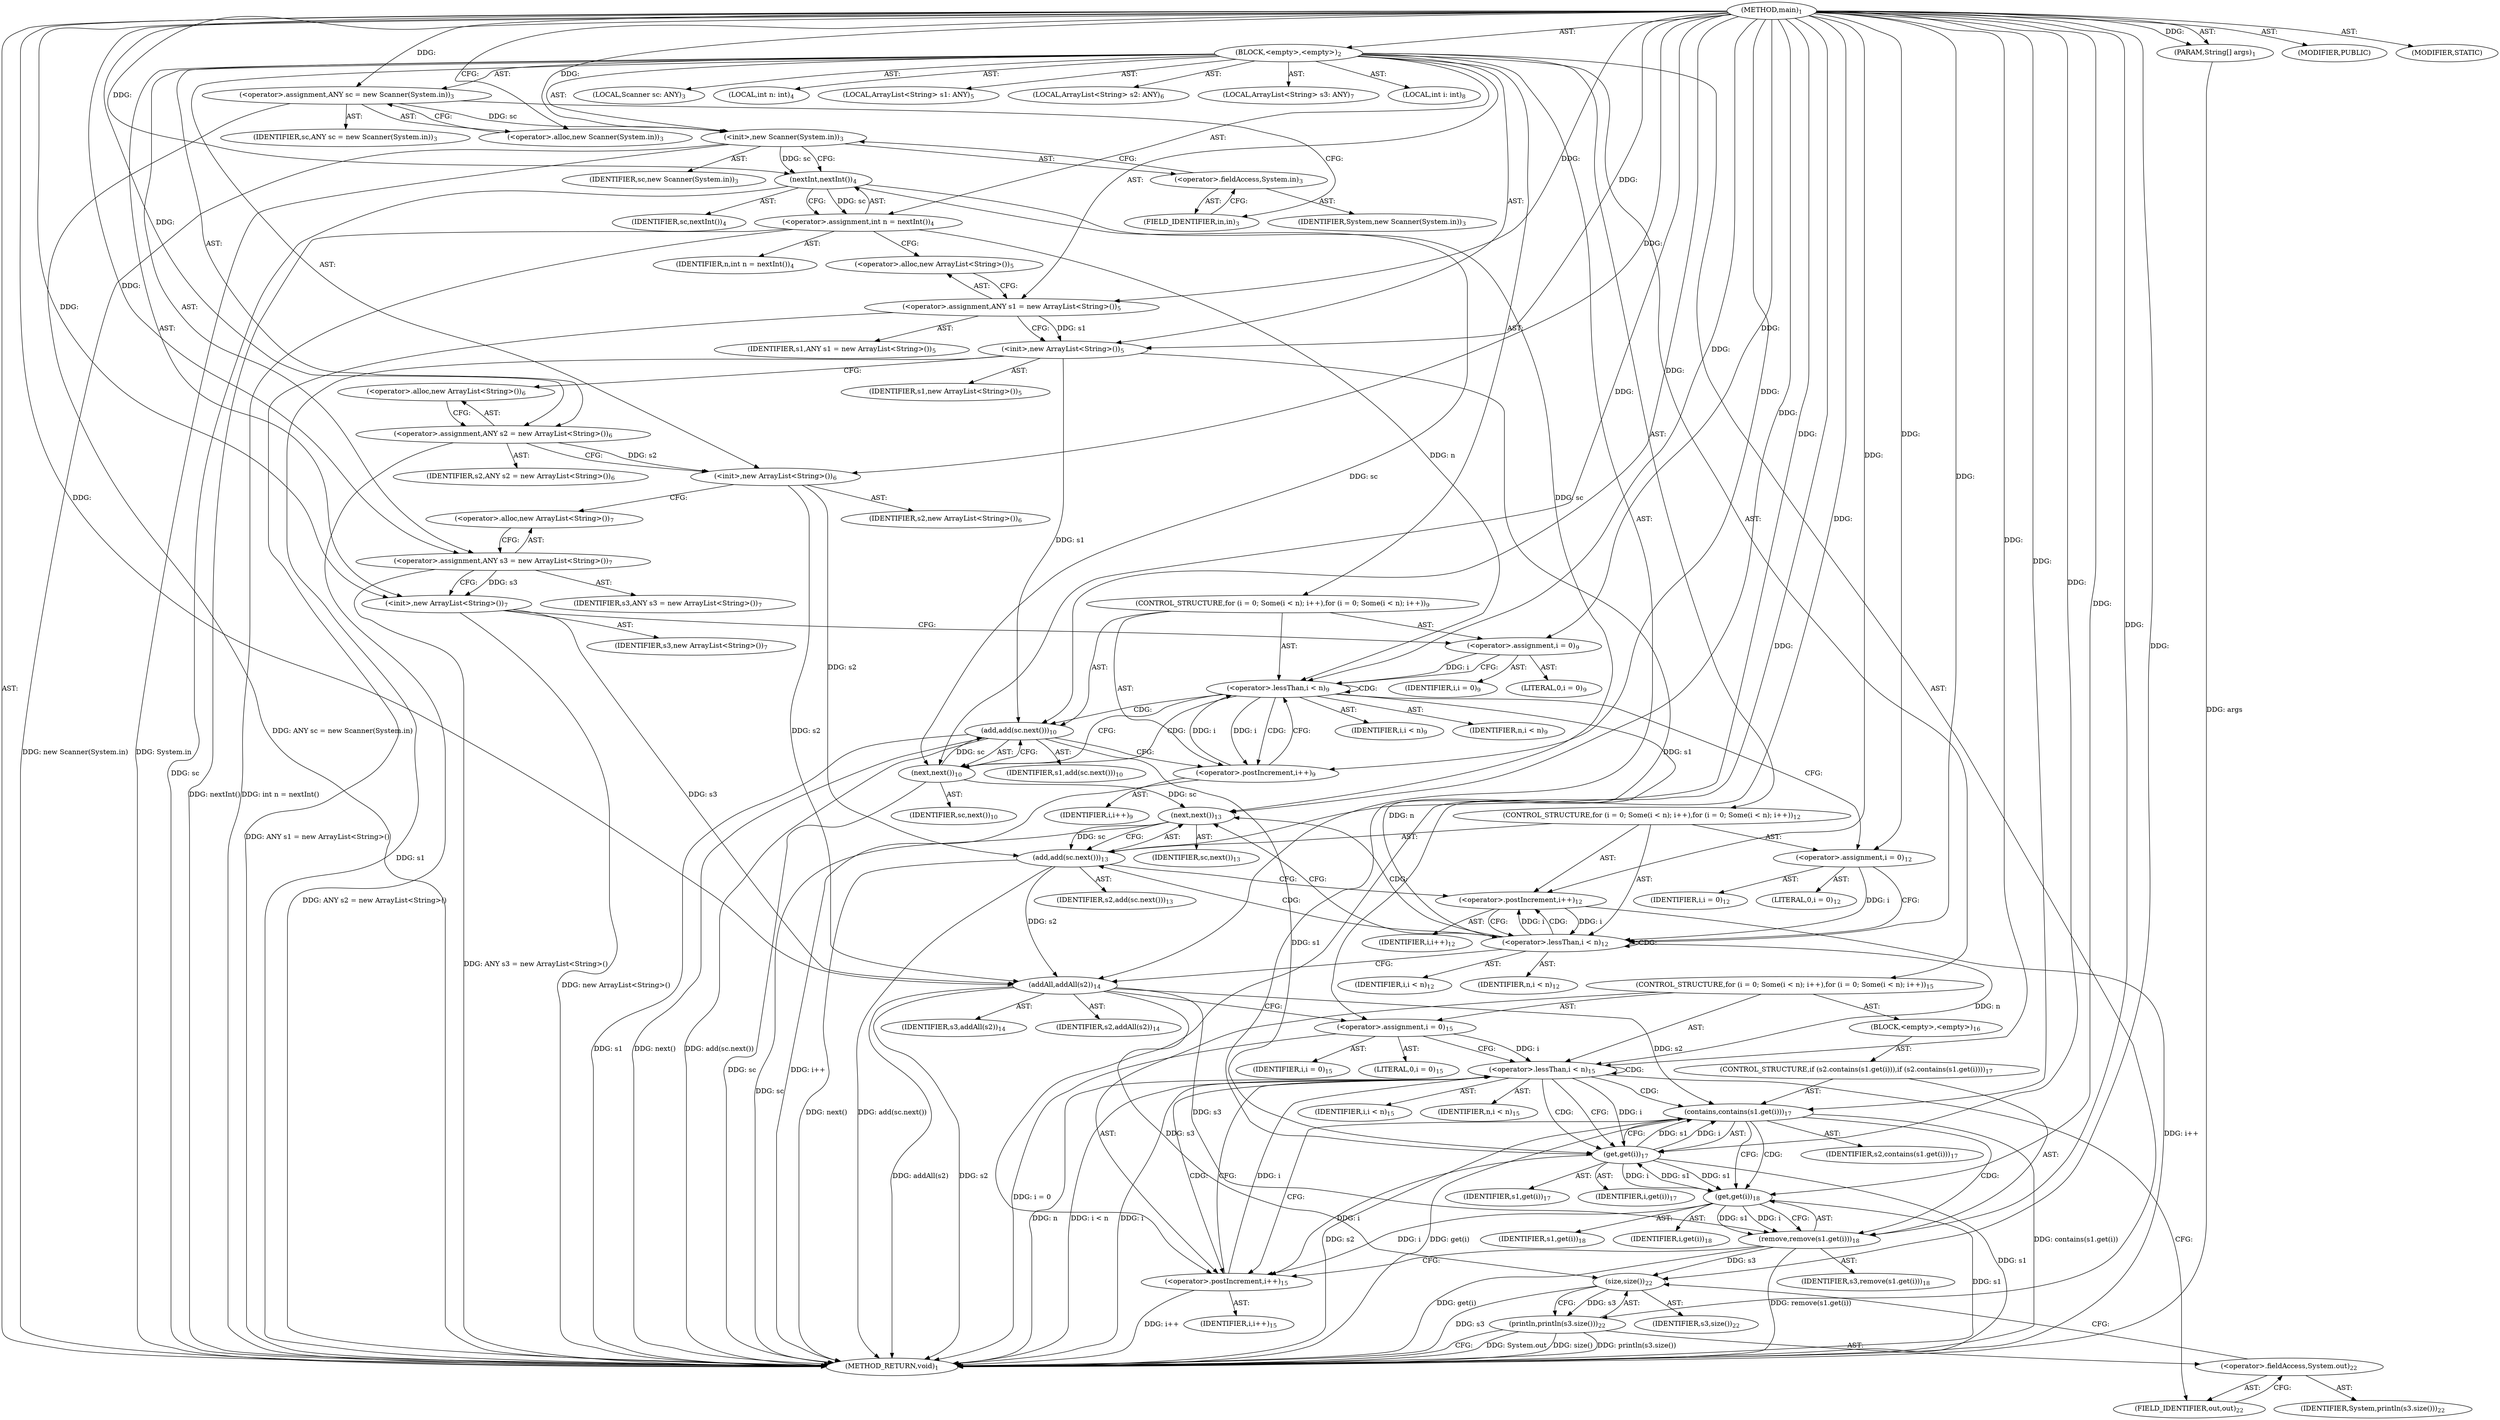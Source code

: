 digraph "main" {  
"25" [label = <(METHOD,main)<SUB>1</SUB>> ]
"26" [label = <(PARAM,String[] args)<SUB>1</SUB>> ]
"27" [label = <(BLOCK,&lt;empty&gt;,&lt;empty&gt;)<SUB>2</SUB>> ]
"4" [label = <(LOCAL,Scanner sc: ANY)<SUB>3</SUB>> ]
"28" [label = <(&lt;operator&gt;.assignment,ANY sc = new Scanner(System.in))<SUB>3</SUB>> ]
"29" [label = <(IDENTIFIER,sc,ANY sc = new Scanner(System.in))<SUB>3</SUB>> ]
"30" [label = <(&lt;operator&gt;.alloc,new Scanner(System.in))<SUB>3</SUB>> ]
"31" [label = <(&lt;init&gt;,new Scanner(System.in))<SUB>3</SUB>> ]
"3" [label = <(IDENTIFIER,sc,new Scanner(System.in))<SUB>3</SUB>> ]
"32" [label = <(&lt;operator&gt;.fieldAccess,System.in)<SUB>3</SUB>> ]
"33" [label = <(IDENTIFIER,System,new Scanner(System.in))<SUB>3</SUB>> ]
"34" [label = <(FIELD_IDENTIFIER,in,in)<SUB>3</SUB>> ]
"35" [label = <(LOCAL,int n: int)<SUB>4</SUB>> ]
"36" [label = <(&lt;operator&gt;.assignment,int n = nextInt())<SUB>4</SUB>> ]
"37" [label = <(IDENTIFIER,n,int n = nextInt())<SUB>4</SUB>> ]
"38" [label = <(nextInt,nextInt())<SUB>4</SUB>> ]
"39" [label = <(IDENTIFIER,sc,nextInt())<SUB>4</SUB>> ]
"6" [label = <(LOCAL,ArrayList&lt;String&gt; s1: ANY)<SUB>5</SUB>> ]
"40" [label = <(&lt;operator&gt;.assignment,ANY s1 = new ArrayList&lt;String&gt;())<SUB>5</SUB>> ]
"41" [label = <(IDENTIFIER,s1,ANY s1 = new ArrayList&lt;String&gt;())<SUB>5</SUB>> ]
"42" [label = <(&lt;operator&gt;.alloc,new ArrayList&lt;String&gt;())<SUB>5</SUB>> ]
"43" [label = <(&lt;init&gt;,new ArrayList&lt;String&gt;())<SUB>5</SUB>> ]
"5" [label = <(IDENTIFIER,s1,new ArrayList&lt;String&gt;())<SUB>5</SUB>> ]
"8" [label = <(LOCAL,ArrayList&lt;String&gt; s2: ANY)<SUB>6</SUB>> ]
"44" [label = <(&lt;operator&gt;.assignment,ANY s2 = new ArrayList&lt;String&gt;())<SUB>6</SUB>> ]
"45" [label = <(IDENTIFIER,s2,ANY s2 = new ArrayList&lt;String&gt;())<SUB>6</SUB>> ]
"46" [label = <(&lt;operator&gt;.alloc,new ArrayList&lt;String&gt;())<SUB>6</SUB>> ]
"47" [label = <(&lt;init&gt;,new ArrayList&lt;String&gt;())<SUB>6</SUB>> ]
"7" [label = <(IDENTIFIER,s2,new ArrayList&lt;String&gt;())<SUB>6</SUB>> ]
"10" [label = <(LOCAL,ArrayList&lt;String&gt; s3: ANY)<SUB>7</SUB>> ]
"48" [label = <(&lt;operator&gt;.assignment,ANY s3 = new ArrayList&lt;String&gt;())<SUB>7</SUB>> ]
"49" [label = <(IDENTIFIER,s3,ANY s3 = new ArrayList&lt;String&gt;())<SUB>7</SUB>> ]
"50" [label = <(&lt;operator&gt;.alloc,new ArrayList&lt;String&gt;())<SUB>7</SUB>> ]
"51" [label = <(&lt;init&gt;,new ArrayList&lt;String&gt;())<SUB>7</SUB>> ]
"9" [label = <(IDENTIFIER,s3,new ArrayList&lt;String&gt;())<SUB>7</SUB>> ]
"52" [label = <(LOCAL,int i: int)<SUB>8</SUB>> ]
"53" [label = <(CONTROL_STRUCTURE,for (i = 0; Some(i &lt; n); i++),for (i = 0; Some(i &lt; n); i++))<SUB>9</SUB>> ]
"54" [label = <(&lt;operator&gt;.assignment,i = 0)<SUB>9</SUB>> ]
"55" [label = <(IDENTIFIER,i,i = 0)<SUB>9</SUB>> ]
"56" [label = <(LITERAL,0,i = 0)<SUB>9</SUB>> ]
"57" [label = <(&lt;operator&gt;.lessThan,i &lt; n)<SUB>9</SUB>> ]
"58" [label = <(IDENTIFIER,i,i &lt; n)<SUB>9</SUB>> ]
"59" [label = <(IDENTIFIER,n,i &lt; n)<SUB>9</SUB>> ]
"60" [label = <(&lt;operator&gt;.postIncrement,i++)<SUB>9</SUB>> ]
"61" [label = <(IDENTIFIER,i,i++)<SUB>9</SUB>> ]
"62" [label = <(add,add(sc.next()))<SUB>10</SUB>> ]
"63" [label = <(IDENTIFIER,s1,add(sc.next()))<SUB>10</SUB>> ]
"64" [label = <(next,next())<SUB>10</SUB>> ]
"65" [label = <(IDENTIFIER,sc,next())<SUB>10</SUB>> ]
"66" [label = <(CONTROL_STRUCTURE,for (i = 0; Some(i &lt; n); i++),for (i = 0; Some(i &lt; n); i++))<SUB>12</SUB>> ]
"67" [label = <(&lt;operator&gt;.assignment,i = 0)<SUB>12</SUB>> ]
"68" [label = <(IDENTIFIER,i,i = 0)<SUB>12</SUB>> ]
"69" [label = <(LITERAL,0,i = 0)<SUB>12</SUB>> ]
"70" [label = <(&lt;operator&gt;.lessThan,i &lt; n)<SUB>12</SUB>> ]
"71" [label = <(IDENTIFIER,i,i &lt; n)<SUB>12</SUB>> ]
"72" [label = <(IDENTIFIER,n,i &lt; n)<SUB>12</SUB>> ]
"73" [label = <(&lt;operator&gt;.postIncrement,i++)<SUB>12</SUB>> ]
"74" [label = <(IDENTIFIER,i,i++)<SUB>12</SUB>> ]
"75" [label = <(add,add(sc.next()))<SUB>13</SUB>> ]
"76" [label = <(IDENTIFIER,s2,add(sc.next()))<SUB>13</SUB>> ]
"77" [label = <(next,next())<SUB>13</SUB>> ]
"78" [label = <(IDENTIFIER,sc,next())<SUB>13</SUB>> ]
"79" [label = <(addAll,addAll(s2))<SUB>14</SUB>> ]
"80" [label = <(IDENTIFIER,s3,addAll(s2))<SUB>14</SUB>> ]
"81" [label = <(IDENTIFIER,s2,addAll(s2))<SUB>14</SUB>> ]
"82" [label = <(CONTROL_STRUCTURE,for (i = 0; Some(i &lt; n); i++),for (i = 0; Some(i &lt; n); i++))<SUB>15</SUB>> ]
"83" [label = <(&lt;operator&gt;.assignment,i = 0)<SUB>15</SUB>> ]
"84" [label = <(IDENTIFIER,i,i = 0)<SUB>15</SUB>> ]
"85" [label = <(LITERAL,0,i = 0)<SUB>15</SUB>> ]
"86" [label = <(&lt;operator&gt;.lessThan,i &lt; n)<SUB>15</SUB>> ]
"87" [label = <(IDENTIFIER,i,i &lt; n)<SUB>15</SUB>> ]
"88" [label = <(IDENTIFIER,n,i &lt; n)<SUB>15</SUB>> ]
"89" [label = <(&lt;operator&gt;.postIncrement,i++)<SUB>15</SUB>> ]
"90" [label = <(IDENTIFIER,i,i++)<SUB>15</SUB>> ]
"91" [label = <(BLOCK,&lt;empty&gt;,&lt;empty&gt;)<SUB>16</SUB>> ]
"92" [label = <(CONTROL_STRUCTURE,if (s2.contains(s1.get(i))),if (s2.contains(s1.get(i))))<SUB>17</SUB>> ]
"93" [label = <(contains,contains(s1.get(i)))<SUB>17</SUB>> ]
"94" [label = <(IDENTIFIER,s2,contains(s1.get(i)))<SUB>17</SUB>> ]
"95" [label = <(get,get(i))<SUB>17</SUB>> ]
"96" [label = <(IDENTIFIER,s1,get(i))<SUB>17</SUB>> ]
"97" [label = <(IDENTIFIER,i,get(i))<SUB>17</SUB>> ]
"98" [label = <(remove,remove(s1.get(i)))<SUB>18</SUB>> ]
"99" [label = <(IDENTIFIER,s3,remove(s1.get(i)))<SUB>18</SUB>> ]
"100" [label = <(get,get(i))<SUB>18</SUB>> ]
"101" [label = <(IDENTIFIER,s1,get(i))<SUB>18</SUB>> ]
"102" [label = <(IDENTIFIER,i,get(i))<SUB>18</SUB>> ]
"103" [label = <(println,println(s3.size()))<SUB>22</SUB>> ]
"104" [label = <(&lt;operator&gt;.fieldAccess,System.out)<SUB>22</SUB>> ]
"105" [label = <(IDENTIFIER,System,println(s3.size()))<SUB>22</SUB>> ]
"106" [label = <(FIELD_IDENTIFIER,out,out)<SUB>22</SUB>> ]
"107" [label = <(size,size())<SUB>22</SUB>> ]
"108" [label = <(IDENTIFIER,s3,size())<SUB>22</SUB>> ]
"109" [label = <(MODIFIER,PUBLIC)> ]
"110" [label = <(MODIFIER,STATIC)> ]
"111" [label = <(METHOD_RETURN,void)<SUB>1</SUB>> ]
  "25" -> "26"  [ label = "AST: "] 
  "25" -> "27"  [ label = "AST: "] 
  "25" -> "109"  [ label = "AST: "] 
  "25" -> "110"  [ label = "AST: "] 
  "25" -> "111"  [ label = "AST: "] 
  "27" -> "4"  [ label = "AST: "] 
  "27" -> "28"  [ label = "AST: "] 
  "27" -> "31"  [ label = "AST: "] 
  "27" -> "35"  [ label = "AST: "] 
  "27" -> "36"  [ label = "AST: "] 
  "27" -> "6"  [ label = "AST: "] 
  "27" -> "40"  [ label = "AST: "] 
  "27" -> "43"  [ label = "AST: "] 
  "27" -> "8"  [ label = "AST: "] 
  "27" -> "44"  [ label = "AST: "] 
  "27" -> "47"  [ label = "AST: "] 
  "27" -> "10"  [ label = "AST: "] 
  "27" -> "48"  [ label = "AST: "] 
  "27" -> "51"  [ label = "AST: "] 
  "27" -> "52"  [ label = "AST: "] 
  "27" -> "53"  [ label = "AST: "] 
  "27" -> "66"  [ label = "AST: "] 
  "27" -> "79"  [ label = "AST: "] 
  "27" -> "82"  [ label = "AST: "] 
  "27" -> "103"  [ label = "AST: "] 
  "28" -> "29"  [ label = "AST: "] 
  "28" -> "30"  [ label = "AST: "] 
  "31" -> "3"  [ label = "AST: "] 
  "31" -> "32"  [ label = "AST: "] 
  "32" -> "33"  [ label = "AST: "] 
  "32" -> "34"  [ label = "AST: "] 
  "36" -> "37"  [ label = "AST: "] 
  "36" -> "38"  [ label = "AST: "] 
  "38" -> "39"  [ label = "AST: "] 
  "40" -> "41"  [ label = "AST: "] 
  "40" -> "42"  [ label = "AST: "] 
  "43" -> "5"  [ label = "AST: "] 
  "44" -> "45"  [ label = "AST: "] 
  "44" -> "46"  [ label = "AST: "] 
  "47" -> "7"  [ label = "AST: "] 
  "48" -> "49"  [ label = "AST: "] 
  "48" -> "50"  [ label = "AST: "] 
  "51" -> "9"  [ label = "AST: "] 
  "53" -> "54"  [ label = "AST: "] 
  "53" -> "57"  [ label = "AST: "] 
  "53" -> "60"  [ label = "AST: "] 
  "53" -> "62"  [ label = "AST: "] 
  "54" -> "55"  [ label = "AST: "] 
  "54" -> "56"  [ label = "AST: "] 
  "57" -> "58"  [ label = "AST: "] 
  "57" -> "59"  [ label = "AST: "] 
  "60" -> "61"  [ label = "AST: "] 
  "62" -> "63"  [ label = "AST: "] 
  "62" -> "64"  [ label = "AST: "] 
  "64" -> "65"  [ label = "AST: "] 
  "66" -> "67"  [ label = "AST: "] 
  "66" -> "70"  [ label = "AST: "] 
  "66" -> "73"  [ label = "AST: "] 
  "66" -> "75"  [ label = "AST: "] 
  "67" -> "68"  [ label = "AST: "] 
  "67" -> "69"  [ label = "AST: "] 
  "70" -> "71"  [ label = "AST: "] 
  "70" -> "72"  [ label = "AST: "] 
  "73" -> "74"  [ label = "AST: "] 
  "75" -> "76"  [ label = "AST: "] 
  "75" -> "77"  [ label = "AST: "] 
  "77" -> "78"  [ label = "AST: "] 
  "79" -> "80"  [ label = "AST: "] 
  "79" -> "81"  [ label = "AST: "] 
  "82" -> "83"  [ label = "AST: "] 
  "82" -> "86"  [ label = "AST: "] 
  "82" -> "89"  [ label = "AST: "] 
  "82" -> "91"  [ label = "AST: "] 
  "83" -> "84"  [ label = "AST: "] 
  "83" -> "85"  [ label = "AST: "] 
  "86" -> "87"  [ label = "AST: "] 
  "86" -> "88"  [ label = "AST: "] 
  "89" -> "90"  [ label = "AST: "] 
  "91" -> "92"  [ label = "AST: "] 
  "92" -> "93"  [ label = "AST: "] 
  "92" -> "98"  [ label = "AST: "] 
  "93" -> "94"  [ label = "AST: "] 
  "93" -> "95"  [ label = "AST: "] 
  "95" -> "96"  [ label = "AST: "] 
  "95" -> "97"  [ label = "AST: "] 
  "98" -> "99"  [ label = "AST: "] 
  "98" -> "100"  [ label = "AST: "] 
  "100" -> "101"  [ label = "AST: "] 
  "100" -> "102"  [ label = "AST: "] 
  "103" -> "104"  [ label = "AST: "] 
  "103" -> "107"  [ label = "AST: "] 
  "104" -> "105"  [ label = "AST: "] 
  "104" -> "106"  [ label = "AST: "] 
  "107" -> "108"  [ label = "AST: "] 
  "28" -> "34"  [ label = "CFG: "] 
  "31" -> "38"  [ label = "CFG: "] 
  "36" -> "42"  [ label = "CFG: "] 
  "40" -> "43"  [ label = "CFG: "] 
  "43" -> "46"  [ label = "CFG: "] 
  "44" -> "47"  [ label = "CFG: "] 
  "47" -> "50"  [ label = "CFG: "] 
  "48" -> "51"  [ label = "CFG: "] 
  "51" -> "54"  [ label = "CFG: "] 
  "79" -> "83"  [ label = "CFG: "] 
  "103" -> "111"  [ label = "CFG: "] 
  "30" -> "28"  [ label = "CFG: "] 
  "32" -> "31"  [ label = "CFG: "] 
  "38" -> "36"  [ label = "CFG: "] 
  "42" -> "40"  [ label = "CFG: "] 
  "46" -> "44"  [ label = "CFG: "] 
  "50" -> "48"  [ label = "CFG: "] 
  "54" -> "57"  [ label = "CFG: "] 
  "57" -> "64"  [ label = "CFG: "] 
  "57" -> "67"  [ label = "CFG: "] 
  "60" -> "57"  [ label = "CFG: "] 
  "62" -> "60"  [ label = "CFG: "] 
  "67" -> "70"  [ label = "CFG: "] 
  "70" -> "77"  [ label = "CFG: "] 
  "70" -> "79"  [ label = "CFG: "] 
  "73" -> "70"  [ label = "CFG: "] 
  "75" -> "73"  [ label = "CFG: "] 
  "83" -> "86"  [ label = "CFG: "] 
  "86" -> "95"  [ label = "CFG: "] 
  "86" -> "106"  [ label = "CFG: "] 
  "89" -> "86"  [ label = "CFG: "] 
  "104" -> "107"  [ label = "CFG: "] 
  "107" -> "103"  [ label = "CFG: "] 
  "34" -> "32"  [ label = "CFG: "] 
  "64" -> "62"  [ label = "CFG: "] 
  "77" -> "75"  [ label = "CFG: "] 
  "106" -> "104"  [ label = "CFG: "] 
  "93" -> "100"  [ label = "CFG: "] 
  "93" -> "89"  [ label = "CFG: "] 
  "98" -> "89"  [ label = "CFG: "] 
  "95" -> "93"  [ label = "CFG: "] 
  "100" -> "98"  [ label = "CFG: "] 
  "25" -> "30"  [ label = "CFG: "] 
  "26" -> "111"  [ label = "DDG: args"] 
  "28" -> "111"  [ label = "DDG: ANY sc = new Scanner(System.in)"] 
  "31" -> "111"  [ label = "DDG: System.in"] 
  "31" -> "111"  [ label = "DDG: new Scanner(System.in)"] 
  "38" -> "111"  [ label = "DDG: sc"] 
  "36" -> "111"  [ label = "DDG: nextInt()"] 
  "36" -> "111"  [ label = "DDG: int n = nextInt()"] 
  "40" -> "111"  [ label = "DDG: ANY s1 = new ArrayList&lt;String&gt;()"] 
  "43" -> "111"  [ label = "DDG: s1"] 
  "44" -> "111"  [ label = "DDG: ANY s2 = new ArrayList&lt;String&gt;()"] 
  "48" -> "111"  [ label = "DDG: ANY s3 = new ArrayList&lt;String&gt;()"] 
  "51" -> "111"  [ label = "DDG: new ArrayList&lt;String&gt;()"] 
  "79" -> "111"  [ label = "DDG: s2"] 
  "79" -> "111"  [ label = "DDG: addAll(s2)"] 
  "83" -> "111"  [ label = "DDG: i = 0"] 
  "86" -> "111"  [ label = "DDG: i"] 
  "86" -> "111"  [ label = "DDG: n"] 
  "86" -> "111"  [ label = "DDG: i &lt; n"] 
  "103" -> "111"  [ label = "DDG: System.out"] 
  "107" -> "111"  [ label = "DDG: s3"] 
  "103" -> "111"  [ label = "DDG: size()"] 
  "103" -> "111"  [ label = "DDG: println(s3.size())"] 
  "93" -> "111"  [ label = "DDG: s2"] 
  "95" -> "111"  [ label = "DDG: s1"] 
  "93" -> "111"  [ label = "DDG: get(i)"] 
  "93" -> "111"  [ label = "DDG: contains(s1.get(i))"] 
  "100" -> "111"  [ label = "DDG: s1"] 
  "98" -> "111"  [ label = "DDG: get(i)"] 
  "98" -> "111"  [ label = "DDG: remove(s1.get(i))"] 
  "89" -> "111"  [ label = "DDG: i++"] 
  "77" -> "111"  [ label = "DDG: sc"] 
  "75" -> "111"  [ label = "DDG: next()"] 
  "75" -> "111"  [ label = "DDG: add(sc.next())"] 
  "73" -> "111"  [ label = "DDG: i++"] 
  "62" -> "111"  [ label = "DDG: s1"] 
  "64" -> "111"  [ label = "DDG: sc"] 
  "62" -> "111"  [ label = "DDG: next()"] 
  "62" -> "111"  [ label = "DDG: add(sc.next())"] 
  "60" -> "111"  [ label = "DDG: i++"] 
  "25" -> "26"  [ label = "DDG: "] 
  "25" -> "28"  [ label = "DDG: "] 
  "38" -> "36"  [ label = "DDG: sc"] 
  "25" -> "40"  [ label = "DDG: "] 
  "25" -> "44"  [ label = "DDG: "] 
  "25" -> "48"  [ label = "DDG: "] 
  "28" -> "31"  [ label = "DDG: sc"] 
  "25" -> "31"  [ label = "DDG: "] 
  "40" -> "43"  [ label = "DDG: s1"] 
  "25" -> "43"  [ label = "DDG: "] 
  "44" -> "47"  [ label = "DDG: s2"] 
  "25" -> "47"  [ label = "DDG: "] 
  "48" -> "51"  [ label = "DDG: s3"] 
  "25" -> "51"  [ label = "DDG: "] 
  "25" -> "54"  [ label = "DDG: "] 
  "25" -> "67"  [ label = "DDG: "] 
  "51" -> "79"  [ label = "DDG: s3"] 
  "25" -> "79"  [ label = "DDG: "] 
  "47" -> "79"  [ label = "DDG: s2"] 
  "75" -> "79"  [ label = "DDG: s2"] 
  "25" -> "83"  [ label = "DDG: "] 
  "107" -> "103"  [ label = "DDG: s3"] 
  "31" -> "38"  [ label = "DDG: sc"] 
  "25" -> "38"  [ label = "DDG: "] 
  "54" -> "57"  [ label = "DDG: i"] 
  "60" -> "57"  [ label = "DDG: i"] 
  "25" -> "57"  [ label = "DDG: "] 
  "36" -> "57"  [ label = "DDG: n"] 
  "57" -> "60"  [ label = "DDG: i"] 
  "25" -> "60"  [ label = "DDG: "] 
  "43" -> "62"  [ label = "DDG: s1"] 
  "25" -> "62"  [ label = "DDG: "] 
  "64" -> "62"  [ label = "DDG: sc"] 
  "67" -> "70"  [ label = "DDG: i"] 
  "73" -> "70"  [ label = "DDG: i"] 
  "25" -> "70"  [ label = "DDG: "] 
  "57" -> "70"  [ label = "DDG: n"] 
  "70" -> "73"  [ label = "DDG: i"] 
  "25" -> "73"  [ label = "DDG: "] 
  "47" -> "75"  [ label = "DDG: s2"] 
  "25" -> "75"  [ label = "DDG: "] 
  "77" -> "75"  [ label = "DDG: sc"] 
  "83" -> "86"  [ label = "DDG: i"] 
  "89" -> "86"  [ label = "DDG: i"] 
  "25" -> "86"  [ label = "DDG: "] 
  "70" -> "86"  [ label = "DDG: n"] 
  "95" -> "89"  [ label = "DDG: i"] 
  "100" -> "89"  [ label = "DDG: i"] 
  "25" -> "89"  [ label = "DDG: "] 
  "79" -> "107"  [ label = "DDG: s3"] 
  "98" -> "107"  [ label = "DDG: s3"] 
  "25" -> "107"  [ label = "DDG: "] 
  "38" -> "64"  [ label = "DDG: sc"] 
  "25" -> "64"  [ label = "DDG: "] 
  "38" -> "77"  [ label = "DDG: sc"] 
  "64" -> "77"  [ label = "DDG: sc"] 
  "25" -> "77"  [ label = "DDG: "] 
  "79" -> "93"  [ label = "DDG: s2"] 
  "25" -> "93"  [ label = "DDG: "] 
  "95" -> "93"  [ label = "DDG: s1"] 
  "95" -> "93"  [ label = "DDG: i"] 
  "79" -> "98"  [ label = "DDG: s3"] 
  "25" -> "98"  [ label = "DDG: "] 
  "100" -> "98"  [ label = "DDG: s1"] 
  "100" -> "98"  [ label = "DDG: i"] 
  "43" -> "95"  [ label = "DDG: s1"] 
  "100" -> "95"  [ label = "DDG: s1"] 
  "62" -> "95"  [ label = "DDG: s1"] 
  "25" -> "95"  [ label = "DDG: "] 
  "86" -> "95"  [ label = "DDG: i"] 
  "95" -> "100"  [ label = "DDG: s1"] 
  "25" -> "100"  [ label = "DDG: "] 
  "95" -> "100"  [ label = "DDG: i"] 
  "57" -> "60"  [ label = "CDG: "] 
  "57" -> "64"  [ label = "CDG: "] 
  "57" -> "57"  [ label = "CDG: "] 
  "57" -> "62"  [ label = "CDG: "] 
  "70" -> "73"  [ label = "CDG: "] 
  "70" -> "77"  [ label = "CDG: "] 
  "70" -> "75"  [ label = "CDG: "] 
  "70" -> "70"  [ label = "CDG: "] 
  "86" -> "89"  [ label = "CDG: "] 
  "86" -> "95"  [ label = "CDG: "] 
  "86" -> "93"  [ label = "CDG: "] 
  "86" -> "86"  [ label = "CDG: "] 
  "93" -> "98"  [ label = "CDG: "] 
  "93" -> "100"  [ label = "CDG: "] 
}
